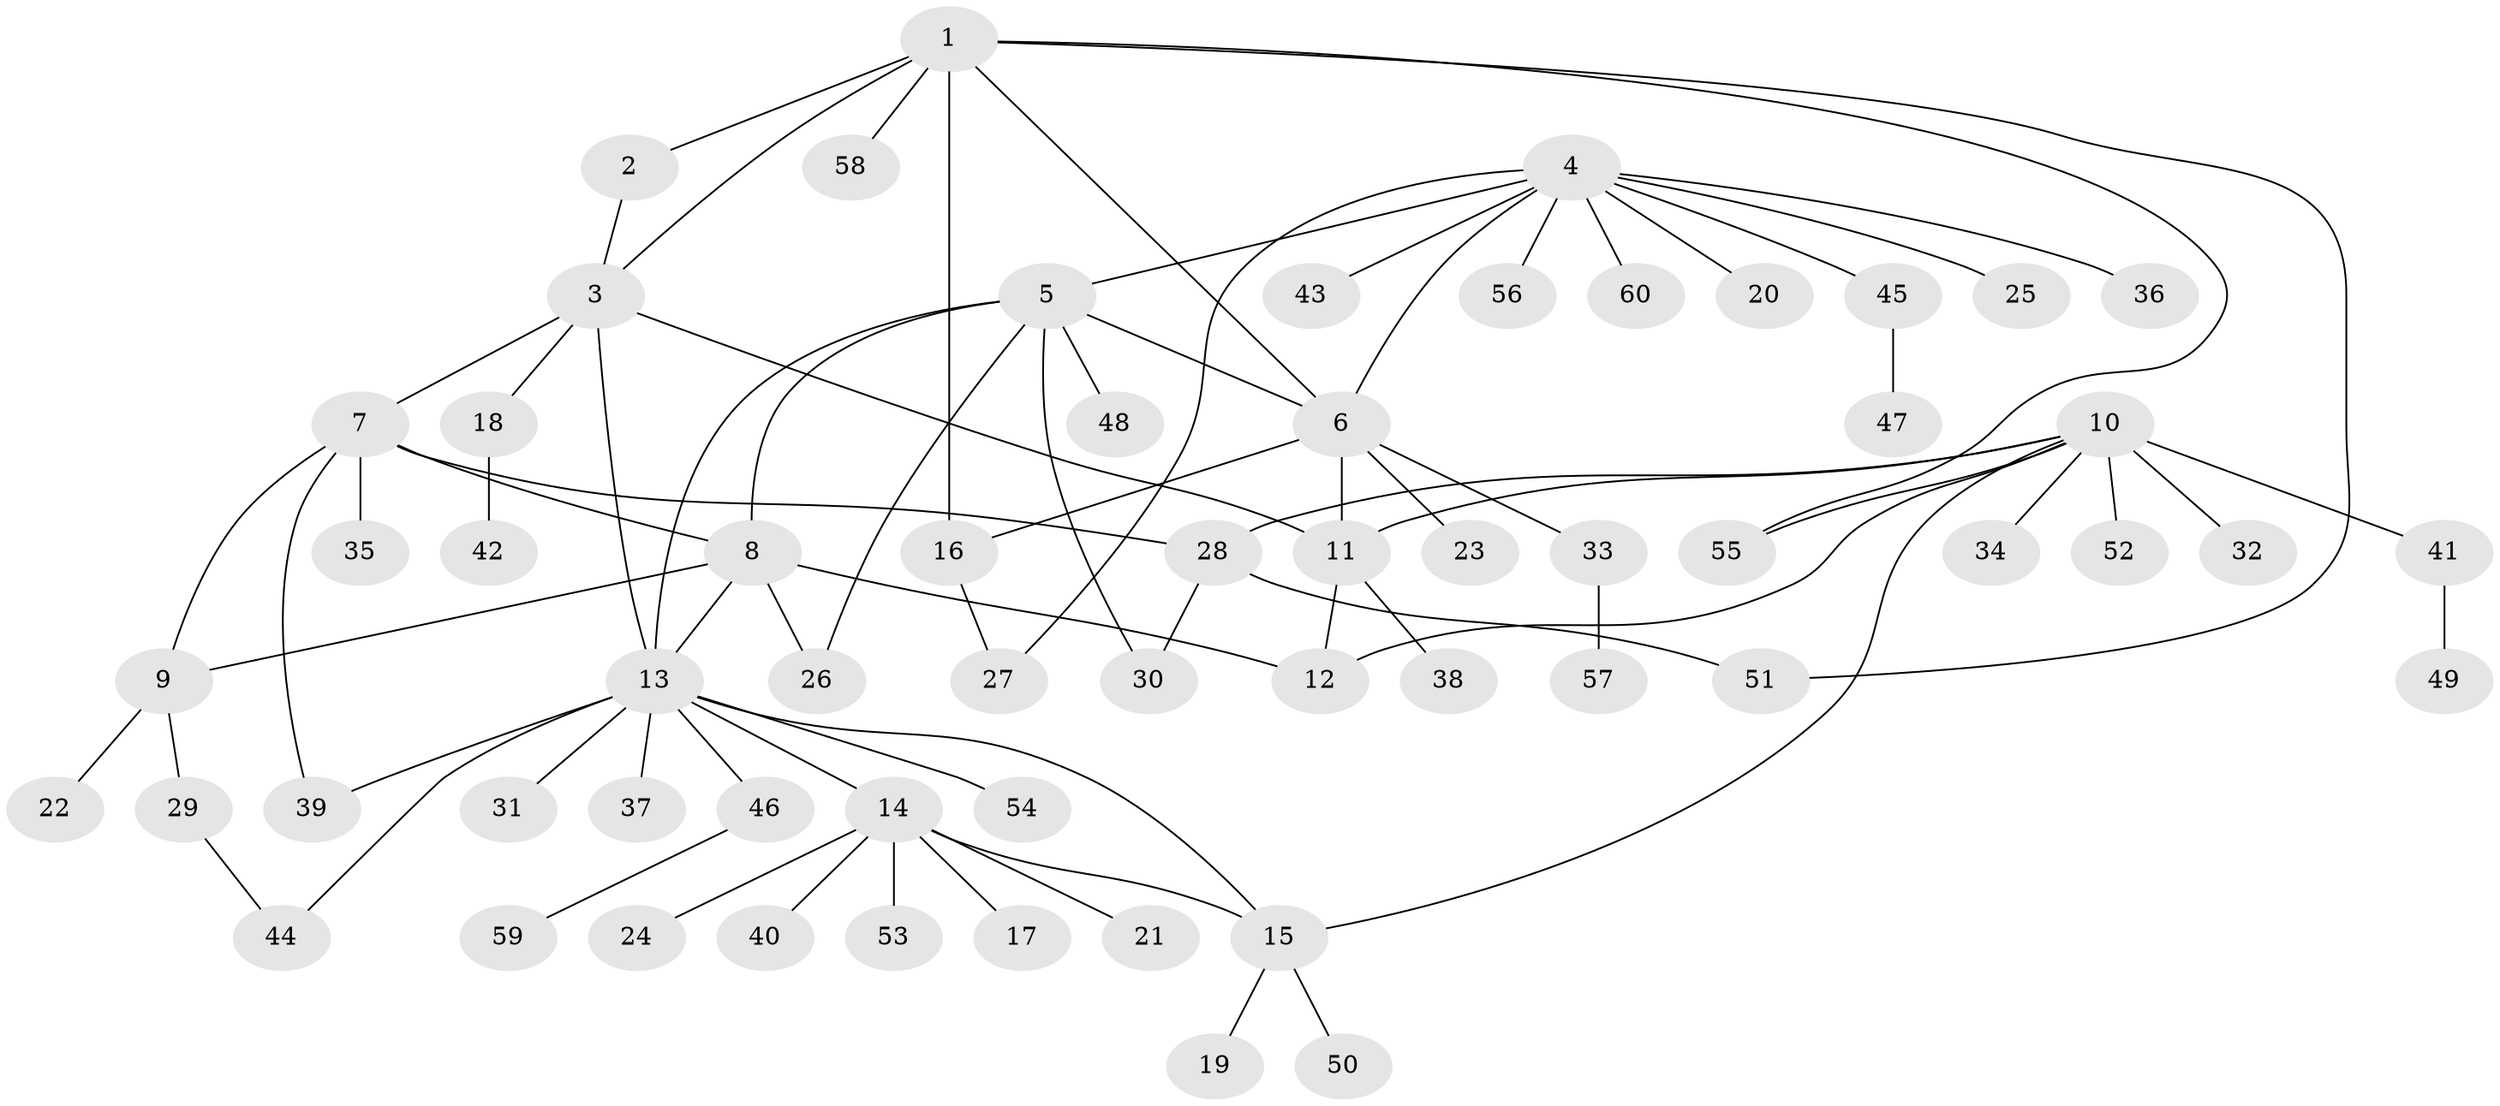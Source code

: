 // Generated by graph-tools (version 1.1) at 2025/15/03/09/25 04:15:51]
// undirected, 60 vertices, 79 edges
graph export_dot {
graph [start="1"]
  node [color=gray90,style=filled];
  1;
  2;
  3;
  4;
  5;
  6;
  7;
  8;
  9;
  10;
  11;
  12;
  13;
  14;
  15;
  16;
  17;
  18;
  19;
  20;
  21;
  22;
  23;
  24;
  25;
  26;
  27;
  28;
  29;
  30;
  31;
  32;
  33;
  34;
  35;
  36;
  37;
  38;
  39;
  40;
  41;
  42;
  43;
  44;
  45;
  46;
  47;
  48;
  49;
  50;
  51;
  52;
  53;
  54;
  55;
  56;
  57;
  58;
  59;
  60;
  1 -- 2;
  1 -- 3;
  1 -- 6;
  1 -- 16;
  1 -- 51;
  1 -- 55;
  1 -- 58;
  2 -- 3;
  3 -- 7;
  3 -- 11;
  3 -- 13;
  3 -- 18;
  4 -- 5;
  4 -- 6;
  4 -- 20;
  4 -- 25;
  4 -- 27;
  4 -- 36;
  4 -- 43;
  4 -- 45;
  4 -- 56;
  4 -- 60;
  5 -- 6;
  5 -- 8;
  5 -- 13;
  5 -- 26;
  5 -- 30;
  5 -- 48;
  6 -- 11;
  6 -- 16;
  6 -- 23;
  6 -- 33;
  7 -- 8;
  7 -- 9;
  7 -- 28;
  7 -- 35;
  7 -- 39;
  8 -- 9;
  8 -- 12;
  8 -- 13;
  8 -- 26;
  9 -- 22;
  9 -- 29;
  10 -- 11;
  10 -- 12;
  10 -- 15;
  10 -- 28;
  10 -- 32;
  10 -- 34;
  10 -- 41;
  10 -- 52;
  10 -- 55;
  11 -- 12;
  11 -- 38;
  13 -- 14;
  13 -- 15;
  13 -- 31;
  13 -- 37;
  13 -- 39;
  13 -- 44;
  13 -- 46;
  13 -- 54;
  14 -- 15;
  14 -- 17;
  14 -- 21;
  14 -- 24;
  14 -- 40;
  14 -- 53;
  15 -- 19;
  15 -- 50;
  16 -- 27;
  18 -- 42;
  28 -- 30;
  28 -- 51;
  29 -- 44;
  33 -- 57;
  41 -- 49;
  45 -- 47;
  46 -- 59;
}
